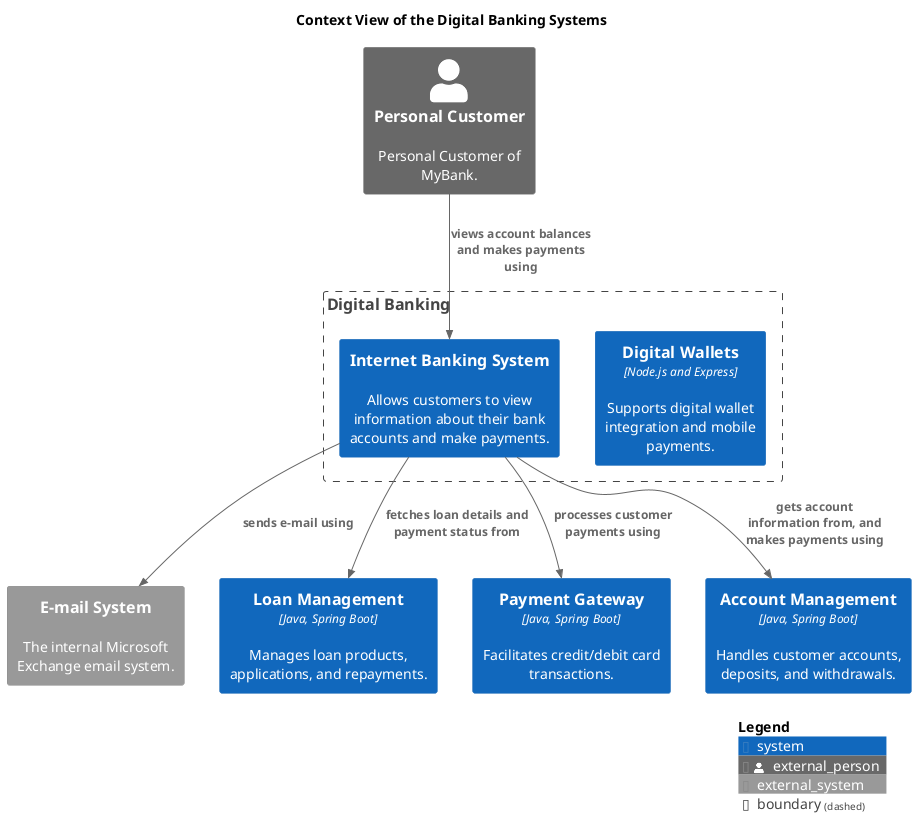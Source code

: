 @startuml context-view
!include <C4/C4_Context.puml>
!include <awslib14/AWSCommon>
!include <awslib14/AWSC4Integration>
!include <azure/AzureCommon>
!include <azure/AzureC4Integration>
!include <tupadr3/common>


LAYOUT_TOP_DOWN()




title Context View of the Digital Banking Systems
System_Ext(mybank_emailSystem, "E-mail System", $descr="The internal Microsoft Exchange email system.")
Boundary(mybank_digitalBanking_contextBoundary, "Digital Banking") {
  System(mybank_digitalBanking_digitalWalletsSystem, "Digital Wallets", $descr="Supports digital wallet integration and mobile payments.", $type="Node.js and Express")
  System(mybank_digitalBanking_internetBankingSystem_internetBankingSystem, "Internet Banking System", $descr="Allows customers to view information about their bank accounts and make payments.")
}
System(mybank_coreBanking_loanManagementSystem, "Loan Management", $descr="Manages loan products, applications, and repayments.", $type="Java, Spring Boot")
Person_Ext(mybank_personalCustomer, "Personal Customer", $descr="Personal Customer of MyBank.")
System(mybank_payment_paymentGatewaySystem, "Payment Gateway", $descr="Facilitates credit/debit card transactions.", $type="Java, Spring Boot")
System(mybank_coreBanking_accountManagementSystem, "Account Management", $descr="Handles customer accounts, deposits, and withdrawals.", $type="Java, Spring Boot")
Rel(mybank_digitalBanking_internetBankingSystem_internetBankingSystem, mybank_emailSystem, "sends e-mail using")
Rel(mybank_digitalBanking_internetBankingSystem_internetBankingSystem, mybank_coreBanking_loanManagementSystem, "fetches loan details and payment status from")
Rel(mybank_personalCustomer, mybank_digitalBanking_internetBankingSystem_internetBankingSystem, "views account balances and makes payments using")
Rel(mybank_digitalBanking_internetBankingSystem_internetBankingSystem, mybank_coreBanking_accountManagementSystem, "gets account information from, and makes payments using")
Rel(mybank_digitalBanking_internetBankingSystem_internetBankingSystem, mybank_payment_paymentGatewaySystem, "processes customer payments using")
SHOW_LEGEND()
@enduml
